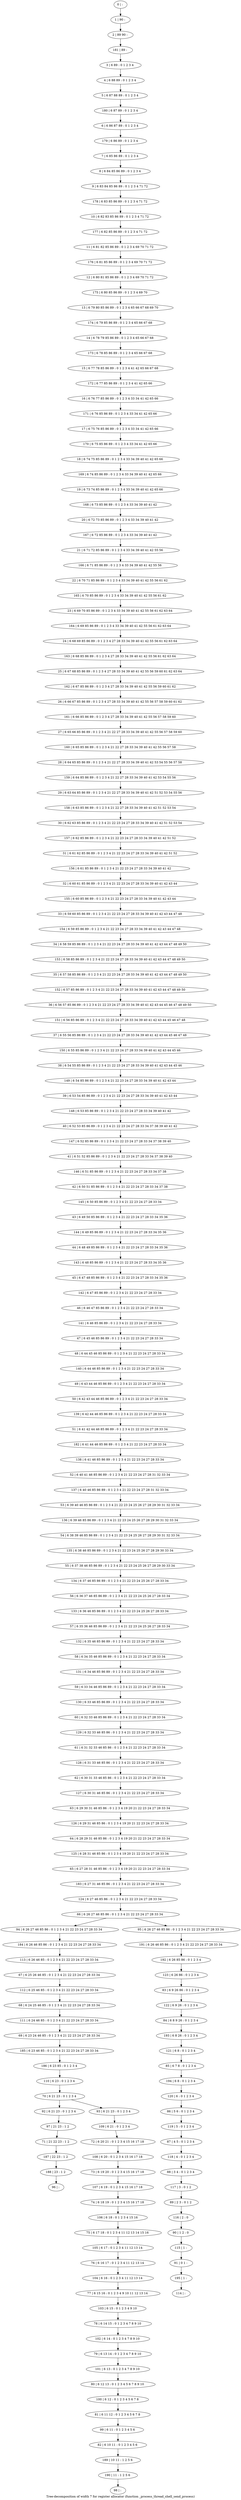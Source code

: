 digraph G {
graph [label="Tree-decomposition of width 7 for register allocator (function _process_thread_shell_send_process)"]
0[label="0 | : "];
1[label="1 | 90 : "];
2[label="2 | 89 90 : "];
3[label="3 | 6 89 : 0 1 2 3 4 "];
4[label="4 | 6 88 89 : 0 1 2 3 4 "];
5[label="5 | 6 87 88 89 : 0 1 2 3 4 "];
6[label="6 | 6 86 87 89 : 0 1 2 3 4 "];
7[label="7 | 6 85 86 89 : 0 1 2 3 4 "];
8[label="8 | 6 84 85 86 89 : 0 1 2 3 4 "];
9[label="9 | 6 83 84 85 86 89 : 0 1 2 3 4 71 72 "];
10[label="10 | 6 82 83 85 86 89 : 0 1 2 3 4 71 72 "];
11[label="11 | 6 81 82 85 86 89 : 0 1 2 3 4 69 70 71 72 "];
12[label="12 | 6 80 81 85 86 89 : 0 1 2 3 4 69 70 71 72 "];
13[label="13 | 6 79 80 85 86 89 : 0 1 2 3 4 65 66 67 68 69 70 "];
14[label="14 | 6 78 79 85 86 89 : 0 1 2 3 4 65 66 67 68 "];
15[label="15 | 6 77 78 85 86 89 : 0 1 2 3 4 41 42 65 66 67 68 "];
16[label="16 | 6 76 77 85 86 89 : 0 1 2 3 4 33 34 41 42 65 66 "];
17[label="17 | 6 75 76 85 86 89 : 0 1 2 3 4 33 34 41 42 65 66 "];
18[label="18 | 6 74 75 85 86 89 : 0 1 2 3 4 33 34 39 40 41 42 65 66 "];
19[label="19 | 6 73 74 85 86 89 : 0 1 2 3 4 33 34 39 40 41 42 65 66 "];
20[label="20 | 6 72 73 85 86 89 : 0 1 2 3 4 33 34 39 40 41 42 "];
21[label="21 | 6 71 72 85 86 89 : 0 1 2 3 4 33 34 39 40 41 42 55 56 "];
22[label="22 | 6 70 71 85 86 89 : 0 1 2 3 4 33 34 39 40 41 42 55 56 61 62 "];
23[label="23 | 6 69 70 85 86 89 : 0 1 2 3 4 33 34 39 40 41 42 55 56 61 62 63 64 "];
24[label="24 | 6 68 69 85 86 89 : 0 1 2 3 4 27 28 33 34 39 40 41 42 55 56 61 62 63 64 "];
25[label="25 | 6 67 68 85 86 89 : 0 1 2 3 4 27 28 33 34 39 40 41 42 55 56 59 60 61 62 63 64 "];
26[label="26 | 6 66 67 85 86 89 : 0 1 2 3 4 27 28 33 34 39 40 41 42 55 56 57 58 59 60 61 62 "];
27[label="27 | 6 65 66 85 86 89 : 0 1 2 3 4 21 22 27 28 33 34 39 40 41 42 55 56 57 58 59 60 "];
28[label="28 | 6 64 65 85 86 89 : 0 1 2 3 4 21 22 27 28 33 34 39 40 41 42 53 54 55 56 57 58 "];
29[label="29 | 6 63 64 85 86 89 : 0 1 2 3 4 21 22 27 28 33 34 39 40 41 42 51 52 53 54 55 56 "];
30[label="30 | 6 62 63 85 86 89 : 0 1 2 3 4 21 22 23 24 27 28 33 34 39 40 41 42 51 52 53 54 "];
31[label="31 | 6 61 62 85 86 89 : 0 1 2 3 4 21 22 23 24 27 28 33 34 39 40 41 42 51 52 "];
32[label="32 | 6 60 61 85 86 89 : 0 1 2 3 4 21 22 23 24 27 28 33 34 39 40 41 42 43 44 "];
33[label="33 | 6 59 60 85 86 89 : 0 1 2 3 4 21 22 23 24 27 28 33 34 39 40 41 42 43 44 47 48 "];
34[label="34 | 6 58 59 85 86 89 : 0 1 2 3 4 21 22 23 24 27 28 33 34 39 40 41 42 43 44 47 48 49 50 "];
35[label="35 | 6 57 58 85 86 89 : 0 1 2 3 4 21 22 23 24 27 28 33 34 39 40 41 42 43 44 47 48 49 50 "];
36[label="36 | 6 56 57 85 86 89 : 0 1 2 3 4 21 22 23 24 27 28 33 34 39 40 41 42 43 44 45 46 47 48 49 50 "];
37[label="37 | 6 55 56 85 86 89 : 0 1 2 3 4 21 22 23 24 27 28 33 34 39 40 41 42 43 44 45 46 47 48 "];
38[label="38 | 6 54 55 85 86 89 : 0 1 2 3 4 21 22 23 24 27 28 33 34 39 40 41 42 43 44 45 46 "];
39[label="39 | 6 53 54 85 86 89 : 0 1 2 3 4 21 22 23 24 27 28 33 34 39 40 41 42 43 44 "];
40[label="40 | 6 52 53 85 86 89 : 0 1 2 3 4 21 22 23 24 27 28 33 34 37 38 39 40 41 42 "];
41[label="41 | 6 51 52 85 86 89 : 0 1 2 3 4 21 22 23 24 27 28 33 34 37 38 39 40 "];
42[label="42 | 6 50 51 85 86 89 : 0 1 2 3 4 21 22 23 24 27 28 33 34 37 38 "];
43[label="43 | 6 49 50 85 86 89 : 0 1 2 3 4 21 22 23 24 27 28 33 34 35 36 "];
44[label="44 | 6 48 49 85 86 89 : 0 1 2 3 4 21 22 23 24 27 28 33 34 35 36 "];
45[label="45 | 6 47 48 85 86 89 : 0 1 2 3 4 21 22 23 24 27 28 33 34 35 36 "];
46[label="46 | 6 46 47 85 86 89 : 0 1 2 3 4 21 22 23 24 27 28 33 34 "];
47[label="47 | 6 45 46 85 86 89 : 0 1 2 3 4 21 22 23 24 27 28 33 34 "];
48[label="48 | 6 44 45 46 85 86 89 : 0 1 2 3 4 21 22 23 24 27 28 33 34 "];
49[label="49 | 6 43 44 46 85 86 89 : 0 1 2 3 4 21 22 23 24 27 28 33 34 "];
50[label="50 | 6 42 43 44 46 85 86 89 : 0 1 2 3 4 21 22 23 24 27 28 33 34 "];
51[label="51 | 6 41 42 44 46 85 86 89 : 0 1 2 3 4 21 22 23 24 27 28 33 34 "];
52[label="52 | 6 40 41 46 85 86 89 : 0 1 2 3 4 21 22 23 24 27 28 31 32 33 34 "];
53[label="53 | 6 39 40 46 85 86 89 : 0 1 2 3 4 21 22 23 24 25 26 27 28 29 30 31 32 33 34 "];
54[label="54 | 6 38 39 46 85 86 89 : 0 1 2 3 4 21 22 23 24 25 26 27 28 29 30 31 32 33 34 "];
55[label="55 | 6 37 38 46 85 86 89 : 0 1 2 3 4 21 22 23 24 25 26 27 28 29 30 33 34 "];
56[label="56 | 6 36 37 46 85 86 89 : 0 1 2 3 4 21 22 23 24 25 26 27 28 33 34 "];
57[label="57 | 6 35 36 46 85 86 89 : 0 1 2 3 4 21 22 23 24 25 26 27 28 33 34 "];
58[label="58 | 6 34 35 46 85 86 89 : 0 1 2 3 4 21 22 23 24 27 28 33 34 "];
59[label="59 | 6 33 34 46 85 86 89 : 0 1 2 3 4 21 22 23 24 27 28 33 34 "];
60[label="60 | 6 32 33 46 85 86 89 : 0 1 2 3 4 21 22 23 24 27 28 33 34 "];
61[label="61 | 6 31 32 33 46 85 86 : 0 1 2 3 4 21 22 23 24 27 28 33 34 "];
62[label="62 | 6 30 31 33 46 85 86 : 0 1 2 3 4 21 22 23 24 27 28 33 34 "];
63[label="63 | 6 29 30 31 46 85 86 : 0 1 2 3 4 19 20 21 22 23 24 27 28 33 34 "];
64[label="64 | 6 28 29 31 46 85 86 : 0 1 2 3 4 19 20 21 22 23 24 27 28 33 34 "];
65[label="65 | 6 27 28 31 46 85 86 : 0 1 2 3 4 19 20 21 22 23 24 27 28 33 34 "];
66[label="66 | 6 26 27 46 85 86 : 0 1 2 3 4 21 22 23 24 27 28 33 34 "];
67[label="67 | 6 25 26 46 85 : 0 1 2 3 4 21 22 23 24 27 28 33 34 "];
68[label="68 | 6 24 25 46 85 : 0 1 2 3 4 21 22 23 24 27 28 33 34 "];
69[label="69 | 6 23 24 46 85 : 0 1 2 3 4 21 22 23 24 27 28 33 34 "];
70[label="70 | 6 21 23 : 0 1 2 3 4 "];
71[label="71 | 21 22 23 : 1 2 "];
72[label="72 | 6 20 21 : 0 1 2 3 4 15 16 17 18 "];
73[label="73 | 6 19 20 : 0 1 2 3 4 15 16 17 18 "];
74[label="74 | 6 18 19 : 0 1 2 3 4 15 16 17 18 "];
75[label="75 | 6 17 18 : 0 1 2 3 4 11 12 13 14 15 16 "];
76[label="76 | 6 16 17 : 0 1 2 3 4 11 12 13 14 "];
77[label="77 | 6 15 16 : 0 1 2 3 4 9 10 11 12 13 14 "];
78[label="78 | 6 14 15 : 0 1 2 3 4 7 8 9 10 "];
79[label="79 | 6 13 14 : 0 1 2 3 4 7 8 9 10 "];
80[label="80 | 6 12 13 : 0 1 2 3 4 5 6 7 8 9 10 "];
81[label="81 | 6 11 12 : 0 1 2 3 4 5 6 7 8 "];
82[label="82 | 6 10 11 : 0 1 2 3 4 5 6 "];
83[label="83 | 6 9 26 86 : 0 1 2 3 4 "];
84[label="84 | 6 8 9 26 : 0 1 2 3 4 "];
85[label="85 | 6 7 8 : 0 1 2 3 4 "];
86[label="86 | 5 6 : 0 1 2 3 4 "];
87[label="87 | 4 5 : 0 1 2 3 4 "];
88[label="88 | 3 4 : 0 1 2 3 4 "];
89[label="89 | 2 3 : 0 1 2 "];
90[label="90 | 1 2 : 0 "];
91[label="91 | 0 1 : "];
92[label="92 | 6 21 23 : 0 1 2 3 4 "];
93[label="93 | 6 21 23 : 0 1 2 3 4 "];
94[label="94 | 6 26 27 46 85 86 : 0 1 2 3 4 21 22 23 24 27 28 33 34 "];
95[label="95 | 6 26 27 46 85 86 : 0 1 2 3 4 21 22 23 24 27 28 33 34 "];
96[label="96 | : "];
97[label="97 | 21 23 : 1 2 "];
98[label="98 | : "];
99[label="99 | 6 11 : 0 1 2 3 4 5 6 "];
100[label="100 | 6 12 : 0 1 2 3 4 5 6 7 8 "];
101[label="101 | 6 13 : 0 1 2 3 4 7 8 9 10 "];
102[label="102 | 6 14 : 0 1 2 3 4 7 8 9 10 "];
103[label="103 | 6 15 : 0 1 2 3 4 9 10 "];
104[label="104 | 6 16 : 0 1 2 3 4 11 12 13 14 "];
105[label="105 | 6 17 : 0 1 2 3 4 11 12 13 14 "];
106[label="106 | 6 18 : 0 1 2 3 4 15 16 "];
107[label="107 | 6 19 : 0 1 2 3 4 15 16 17 18 "];
108[label="108 | 6 20 : 0 1 2 3 4 15 16 17 18 "];
109[label="109 | 6 21 : 0 1 2 3 4 "];
110[label="110 | 6 23 : 0 1 2 3 4 "];
111[label="111 | 6 24 46 85 : 0 1 2 3 4 21 22 23 24 27 28 33 34 "];
112[label="112 | 6 25 46 85 : 0 1 2 3 4 21 22 23 24 27 28 33 34 "];
113[label="113 | 6 26 46 85 : 0 1 2 3 4 21 22 23 24 27 28 33 34 "];
114[label="114 | : "];
115[label="115 | 1 : "];
116[label="116 | 2 : 0 "];
117[label="117 | 3 : 0 1 2 "];
118[label="118 | 4 : 0 1 2 3 4 "];
119[label="119 | 5 : 0 1 2 3 4 "];
120[label="120 | 6 : 0 1 2 3 4 "];
121[label="121 | 6 8 : 0 1 2 3 4 "];
122[label="122 | 6 9 26 : 0 1 2 3 4 "];
123[label="123 | 6 26 86 : 0 1 2 3 4 "];
124[label="124 | 6 27 46 85 86 : 0 1 2 3 4 21 22 23 24 27 28 33 34 "];
125[label="125 | 6 28 31 46 85 86 : 0 1 2 3 4 19 20 21 22 23 24 27 28 33 34 "];
126[label="126 | 6 29 31 46 85 86 : 0 1 2 3 4 19 20 21 22 23 24 27 28 33 34 "];
127[label="127 | 6 30 31 46 85 86 : 0 1 2 3 4 21 22 23 24 27 28 33 34 "];
128[label="128 | 6 31 33 46 85 86 : 0 1 2 3 4 21 22 23 24 27 28 33 34 "];
129[label="129 | 6 32 33 46 85 86 : 0 1 2 3 4 21 22 23 24 27 28 33 34 "];
130[label="130 | 6 33 46 85 86 89 : 0 1 2 3 4 21 22 23 24 27 28 33 34 "];
131[label="131 | 6 34 46 85 86 89 : 0 1 2 3 4 21 22 23 24 27 28 33 34 "];
132[label="132 | 6 35 46 85 86 89 : 0 1 2 3 4 21 22 23 24 27 28 33 34 "];
133[label="133 | 6 36 46 85 86 89 : 0 1 2 3 4 21 22 23 24 25 26 27 28 33 34 "];
134[label="134 | 6 37 46 85 86 89 : 0 1 2 3 4 21 22 23 24 25 26 27 28 33 34 "];
135[label="135 | 6 38 46 85 86 89 : 0 1 2 3 4 21 22 23 24 25 26 27 28 29 30 33 34 "];
136[label="136 | 6 39 46 85 86 89 : 0 1 2 3 4 21 22 23 24 25 26 27 28 29 30 31 32 33 34 "];
137[label="137 | 6 40 46 85 86 89 : 0 1 2 3 4 21 22 23 24 27 28 31 32 33 34 "];
138[label="138 | 6 41 46 85 86 89 : 0 1 2 3 4 21 22 23 24 27 28 33 34 "];
139[label="139 | 6 42 44 46 85 86 89 : 0 1 2 3 4 21 22 23 24 27 28 33 34 "];
140[label="140 | 6 44 46 85 86 89 : 0 1 2 3 4 21 22 23 24 27 28 33 34 "];
141[label="141 | 6 46 85 86 89 : 0 1 2 3 4 21 22 23 24 27 28 33 34 "];
142[label="142 | 6 47 85 86 89 : 0 1 2 3 4 21 22 23 24 27 28 33 34 "];
143[label="143 | 6 48 85 86 89 : 0 1 2 3 4 21 22 23 24 27 28 33 34 35 36 "];
144[label="144 | 6 49 85 86 89 : 0 1 2 3 4 21 22 23 24 27 28 33 34 35 36 "];
145[label="145 | 6 50 85 86 89 : 0 1 2 3 4 21 22 23 24 27 28 33 34 "];
146[label="146 | 6 51 85 86 89 : 0 1 2 3 4 21 22 23 24 27 28 33 34 37 38 "];
147[label="147 | 6 52 85 86 89 : 0 1 2 3 4 21 22 23 24 27 28 33 34 37 38 39 40 "];
148[label="148 | 6 53 85 86 89 : 0 1 2 3 4 21 22 23 24 27 28 33 34 39 40 41 42 "];
149[label="149 | 6 54 85 86 89 : 0 1 2 3 4 21 22 23 24 27 28 33 34 39 40 41 42 43 44 "];
150[label="150 | 6 55 85 86 89 : 0 1 2 3 4 21 22 23 24 27 28 33 34 39 40 41 42 43 44 45 46 "];
151[label="151 | 6 56 85 86 89 : 0 1 2 3 4 21 22 23 24 27 28 33 34 39 40 41 42 43 44 45 46 47 48 "];
152[label="152 | 6 57 85 86 89 : 0 1 2 3 4 21 22 23 24 27 28 33 34 39 40 41 42 43 44 47 48 49 50 "];
153[label="153 | 6 58 85 86 89 : 0 1 2 3 4 21 22 23 24 27 28 33 34 39 40 41 42 43 44 47 48 49 50 "];
154[label="154 | 6 59 85 86 89 : 0 1 2 3 4 21 22 23 24 27 28 33 34 39 40 41 42 43 44 47 48 "];
155[label="155 | 6 60 85 86 89 : 0 1 2 3 4 21 22 23 24 27 28 33 34 39 40 41 42 43 44 "];
156[label="156 | 6 61 85 86 89 : 0 1 2 3 4 21 22 23 24 27 28 33 34 39 40 41 42 "];
157[label="157 | 6 62 85 86 89 : 0 1 2 3 4 21 22 23 24 27 28 33 34 39 40 41 42 51 52 "];
158[label="158 | 6 63 85 86 89 : 0 1 2 3 4 21 22 27 28 33 34 39 40 41 42 51 52 53 54 "];
159[label="159 | 6 64 85 86 89 : 0 1 2 3 4 21 22 27 28 33 34 39 40 41 42 53 54 55 56 "];
160[label="160 | 6 65 85 86 89 : 0 1 2 3 4 21 22 27 28 33 34 39 40 41 42 55 56 57 58 "];
161[label="161 | 6 66 85 86 89 : 0 1 2 3 4 27 28 33 34 39 40 41 42 55 56 57 58 59 60 "];
162[label="162 | 6 67 85 86 89 : 0 1 2 3 4 27 28 33 34 39 40 41 42 55 56 59 60 61 62 "];
163[label="163 | 6 68 85 86 89 : 0 1 2 3 4 27 28 33 34 39 40 41 42 55 56 61 62 63 64 "];
164[label="164 | 6 69 85 86 89 : 0 1 2 3 4 33 34 39 40 41 42 55 56 61 62 63 64 "];
165[label="165 | 6 70 85 86 89 : 0 1 2 3 4 33 34 39 40 41 42 55 56 61 62 "];
166[label="166 | 6 71 85 86 89 : 0 1 2 3 4 33 34 39 40 41 42 55 56 "];
167[label="167 | 6 72 85 86 89 : 0 1 2 3 4 33 34 39 40 41 42 "];
168[label="168 | 6 73 85 86 89 : 0 1 2 3 4 33 34 39 40 41 42 "];
169[label="169 | 6 74 85 86 89 : 0 1 2 3 4 33 34 39 40 41 42 65 66 "];
170[label="170 | 6 75 85 86 89 : 0 1 2 3 4 33 34 41 42 65 66 "];
171[label="171 | 6 76 85 86 89 : 0 1 2 3 4 33 34 41 42 65 66 "];
172[label="172 | 6 77 85 86 89 : 0 1 2 3 4 41 42 65 66 "];
173[label="173 | 6 78 85 86 89 : 0 1 2 3 4 65 66 67 68 "];
174[label="174 | 6 79 85 86 89 : 0 1 2 3 4 65 66 67 68 "];
175[label="175 | 6 80 85 86 89 : 0 1 2 3 4 69 70 "];
176[label="176 | 6 81 85 86 89 : 0 1 2 3 4 69 70 71 72 "];
177[label="177 | 6 82 85 86 89 : 0 1 2 3 4 71 72 "];
178[label="178 | 6 83 85 86 89 : 0 1 2 3 4 71 72 "];
179[label="179 | 6 86 89 : 0 1 2 3 4 "];
180[label="180 | 6 87 89 : 0 1 2 3 4 "];
181[label="181 | 89 : "];
182[label="182 | 6 41 44 46 85 86 89 : 0 1 2 3 4 21 22 23 24 27 28 33 34 "];
183[label="183 | 6 27 31 46 85 86 : 0 1 2 3 4 21 22 23 24 27 28 33 34 "];
184[label="184 | 6 26 46 85 86 : 0 1 2 3 4 21 22 23 24 27 28 33 34 "];
185[label="185 | 6 23 46 85 : 0 1 2 3 4 21 22 23 24 27 28 33 34 "];
186[label="186 | 6 23 85 : 0 1 2 3 4 "];
187[label="187 | 22 23 : 1 2 "];
188[label="188 | 23 : 1 2 "];
189[label="189 | 10 11 : 1 2 5 6 "];
190[label="190 | 11 : 1 2 5 6 "];
191[label="191 | 6 26 46 85 86 : 0 1 2 3 4 21 22 23 24 27 28 33 34 "];
192[label="192 | 6 26 85 86 : 0 1 2 3 4 "];
193[label="193 | 6 8 26 : 0 1 2 3 4 "];
194[label="194 | 6 8 : 0 1 2 3 4 "];
195[label="195 | 1 : "];
0->1 ;
1->2 ;
3->4 ;
4->5 ;
7->8 ;
8->9 ;
47->48 ;
49->50 ;
70->92 ;
70->93 ;
66->94 ;
66->95 ;
97->71 ;
92->97 ;
99->82 ;
81->99 ;
100->81 ;
80->100 ;
101->80 ;
79->101 ;
102->79 ;
78->102 ;
103->78 ;
77->103 ;
104->77 ;
76->104 ;
105->76 ;
75->105 ;
106->75 ;
74->106 ;
107->74 ;
73->107 ;
108->73 ;
72->108 ;
109->72 ;
93->109 ;
110->70 ;
111->69 ;
68->111 ;
112->68 ;
67->112 ;
113->67 ;
115->91 ;
90->115 ;
116->90 ;
89->116 ;
117->89 ;
88->117 ;
118->88 ;
87->118 ;
119->87 ;
86->119 ;
120->86 ;
121->85 ;
122->84 ;
83->122 ;
123->83 ;
124->66 ;
125->65 ;
64->125 ;
126->64 ;
63->126 ;
127->63 ;
62->127 ;
128->62 ;
61->128 ;
129->61 ;
60->129 ;
130->60 ;
59->130 ;
131->59 ;
58->131 ;
132->58 ;
57->132 ;
133->57 ;
56->133 ;
134->56 ;
55->134 ;
135->55 ;
54->135 ;
136->54 ;
53->136 ;
137->53 ;
52->137 ;
138->52 ;
139->51 ;
50->139 ;
140->49 ;
48->140 ;
141->47 ;
46->141 ;
142->46 ;
45->142 ;
143->45 ;
44->143 ;
144->44 ;
43->144 ;
145->43 ;
42->145 ;
146->42 ;
41->146 ;
147->41 ;
40->147 ;
148->40 ;
39->148 ;
149->39 ;
38->149 ;
150->38 ;
37->150 ;
151->37 ;
36->151 ;
152->36 ;
35->152 ;
153->35 ;
34->153 ;
154->34 ;
33->154 ;
155->33 ;
32->155 ;
156->32 ;
31->156 ;
157->31 ;
30->157 ;
158->30 ;
29->158 ;
159->29 ;
28->159 ;
160->28 ;
27->160 ;
161->27 ;
26->161 ;
162->26 ;
25->162 ;
163->25 ;
24->163 ;
164->24 ;
23->164 ;
165->23 ;
22->165 ;
166->22 ;
21->166 ;
167->21 ;
20->167 ;
168->20 ;
19->168 ;
169->19 ;
18->169 ;
170->18 ;
17->170 ;
171->17 ;
16->171 ;
172->16 ;
15->172 ;
173->15 ;
14->173 ;
174->14 ;
13->174 ;
175->13 ;
12->175 ;
176->12 ;
11->176 ;
177->11 ;
10->177 ;
178->10 ;
9->178 ;
179->7 ;
6->179 ;
180->6 ;
5->180 ;
181->3 ;
2->181 ;
182->138 ;
51->182 ;
183->124 ;
65->183 ;
184->113 ;
94->184 ;
69->185 ;
186->110 ;
185->186 ;
71->187 ;
188->96 ;
187->188 ;
82->189 ;
190->98 ;
189->190 ;
95->191 ;
192->123 ;
191->192 ;
193->121 ;
84->193 ;
194->120 ;
85->194 ;
195->114 ;
91->195 ;
}
